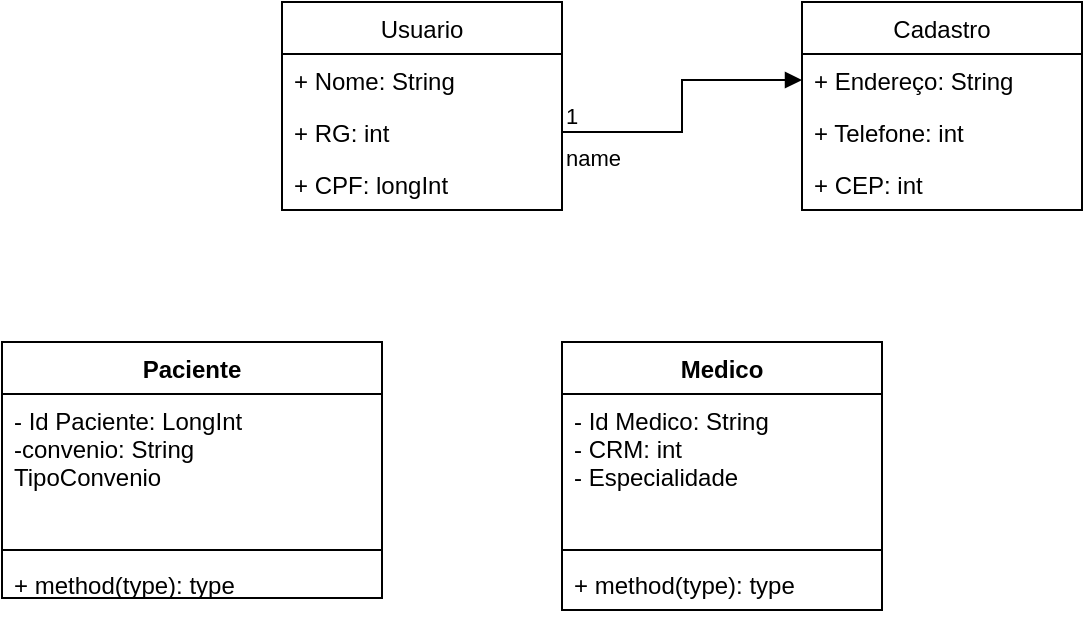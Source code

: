 <mxfile version="20.2.8" type="github">
  <diagram id="Q6nLGQwidlKDTNSOHMaH" name="Página-1">
    <mxGraphModel dx="782" dy="420" grid="1" gridSize="10" guides="1" tooltips="1" connect="1" arrows="1" fold="1" page="1" pageScale="1" pageWidth="827" pageHeight="1169" math="0" shadow="0">
      <root>
        <mxCell id="0" />
        <mxCell id="1" parent="0" />
        <mxCell id="zk8Qj7r-HYcqFxZn4HwA-2" value="Medico" style="swimlane;fontStyle=1;align=center;verticalAlign=top;childLayout=stackLayout;horizontal=1;startSize=26;horizontalStack=0;resizeParent=1;resizeParentMax=0;resizeLast=0;collapsible=1;marginBottom=0;" vertex="1" parent="1">
          <mxGeometry x="340" y="190" width="160" height="134" as="geometry" />
        </mxCell>
        <mxCell id="zk8Qj7r-HYcqFxZn4HwA-3" value="- Id Medico: String&#xa;- CRM: int&#xa;- Especialidade&#xa;" style="text;strokeColor=none;fillColor=none;align=left;verticalAlign=top;spacingLeft=4;spacingRight=4;overflow=hidden;rotatable=0;points=[[0,0.5],[1,0.5]];portConstraint=eastwest;" vertex="1" parent="zk8Qj7r-HYcqFxZn4HwA-2">
          <mxGeometry y="26" width="160" height="74" as="geometry" />
        </mxCell>
        <mxCell id="zk8Qj7r-HYcqFxZn4HwA-4" value="" style="line;strokeWidth=1;fillColor=none;align=left;verticalAlign=middle;spacingTop=-1;spacingLeft=3;spacingRight=3;rotatable=0;labelPosition=right;points=[];portConstraint=eastwest;strokeColor=inherit;" vertex="1" parent="zk8Qj7r-HYcqFxZn4HwA-2">
          <mxGeometry y="100" width="160" height="8" as="geometry" />
        </mxCell>
        <mxCell id="zk8Qj7r-HYcqFxZn4HwA-5" value="+ method(type): type" style="text;strokeColor=none;fillColor=none;align=left;verticalAlign=top;spacingLeft=4;spacingRight=4;overflow=hidden;rotatable=0;points=[[0,0.5],[1,0.5]];portConstraint=eastwest;" vertex="1" parent="zk8Qj7r-HYcqFxZn4HwA-2">
          <mxGeometry y="108" width="160" height="26" as="geometry" />
        </mxCell>
        <mxCell id="zk8Qj7r-HYcqFxZn4HwA-6" value="Usuario" style="swimlane;fontStyle=0;childLayout=stackLayout;horizontal=1;startSize=26;fillColor=none;horizontalStack=0;resizeParent=1;resizeParentMax=0;resizeLast=0;collapsible=1;marginBottom=0;" vertex="1" parent="1">
          <mxGeometry x="200" y="20" width="140" height="104" as="geometry" />
        </mxCell>
        <mxCell id="zk8Qj7r-HYcqFxZn4HwA-7" value="+ Nome: String" style="text;strokeColor=none;fillColor=none;align=left;verticalAlign=top;spacingLeft=4;spacingRight=4;overflow=hidden;rotatable=0;points=[[0,0.5],[1,0.5]];portConstraint=eastwest;" vertex="1" parent="zk8Qj7r-HYcqFxZn4HwA-6">
          <mxGeometry y="26" width="140" height="26" as="geometry" />
        </mxCell>
        <mxCell id="zk8Qj7r-HYcqFxZn4HwA-8" value="+ RG: int" style="text;strokeColor=none;fillColor=none;align=left;verticalAlign=top;spacingLeft=4;spacingRight=4;overflow=hidden;rotatable=0;points=[[0,0.5],[1,0.5]];portConstraint=eastwest;" vertex="1" parent="zk8Qj7r-HYcqFxZn4HwA-6">
          <mxGeometry y="52" width="140" height="26" as="geometry" />
        </mxCell>
        <mxCell id="zk8Qj7r-HYcqFxZn4HwA-9" value="+ CPF: longInt" style="text;strokeColor=none;fillColor=none;align=left;verticalAlign=top;spacingLeft=4;spacingRight=4;overflow=hidden;rotatable=0;points=[[0,0.5],[1,0.5]];portConstraint=eastwest;" vertex="1" parent="zk8Qj7r-HYcqFxZn4HwA-6">
          <mxGeometry y="78" width="140" height="26" as="geometry" />
        </mxCell>
        <UserObject label="Paciente" link="data:image/png;base64,iVBORw0KGgoAAAANSUhEUgAAAAkAAAAJAQMAAADaX5RTAAAABlBMVEV7mr3///+wksspAAAAAnRSTlP/AOW3MEoAAAAdSURBVAgdY9jXwCDDwNDRwHCwgeExmASygSL7GgB12QiqNHZZIwAAAABJRU5ErkJggg==" id="zk8Qj7r-HYcqFxZn4HwA-10">
          <mxCell style="swimlane;fontStyle=1;align=center;verticalAlign=top;childLayout=stackLayout;horizontal=1;startSize=26;horizontalStack=0;resizeParent=1;resizeParentMax=0;resizeLast=0;collapsible=1;marginBottom=0;" vertex="1" parent="1">
            <mxGeometry x="60" y="190" width="190" height="128" as="geometry" />
          </mxCell>
        </UserObject>
        <mxCell id="zk8Qj7r-HYcqFxZn4HwA-11" value="- Id Paciente: LongInt&#xa;-convenio: String&#xa;TipoConvenio&#xa;&#xa;&#xa;" style="text;strokeColor=none;fillColor=none;align=left;verticalAlign=top;spacingLeft=4;spacingRight=4;overflow=hidden;rotatable=0;points=[[0,0.5],[1,0.5]];portConstraint=eastwest;" vertex="1" parent="zk8Qj7r-HYcqFxZn4HwA-10">
          <mxGeometry y="26" width="190" height="74" as="geometry" />
        </mxCell>
        <mxCell id="zk8Qj7r-HYcqFxZn4HwA-12" value="" style="line;strokeWidth=1;fillColor=none;align=left;verticalAlign=middle;spacingTop=-1;spacingLeft=3;spacingRight=3;rotatable=0;labelPosition=right;points=[];portConstraint=eastwest;strokeColor=inherit;" vertex="1" parent="zk8Qj7r-HYcqFxZn4HwA-10">
          <mxGeometry y="100" width="190" height="8" as="geometry" />
        </mxCell>
        <mxCell id="zk8Qj7r-HYcqFxZn4HwA-13" value="+ method(type): type" style="text;strokeColor=none;fillColor=none;align=left;verticalAlign=top;spacingLeft=4;spacingRight=4;overflow=hidden;rotatable=0;points=[[0,0.5],[1,0.5]];portConstraint=eastwest;" vertex="1" parent="zk8Qj7r-HYcqFxZn4HwA-10">
          <mxGeometry y="108" width="190" height="20" as="geometry" />
        </mxCell>
        <mxCell id="zk8Qj7r-HYcqFxZn4HwA-25" value="Cadastro" style="swimlane;fontStyle=0;childLayout=stackLayout;horizontal=1;startSize=26;fillColor=none;horizontalStack=0;resizeParent=1;resizeParentMax=0;resizeLast=0;collapsible=1;marginBottom=0;" vertex="1" parent="1">
          <mxGeometry x="460" y="20" width="140" height="104" as="geometry" />
        </mxCell>
        <mxCell id="zk8Qj7r-HYcqFxZn4HwA-27" value="+ Endereço: String" style="text;strokeColor=none;fillColor=none;align=left;verticalAlign=top;spacingLeft=4;spacingRight=4;overflow=hidden;rotatable=0;points=[[0,0.5],[1,0.5]];portConstraint=eastwest;" vertex="1" parent="zk8Qj7r-HYcqFxZn4HwA-25">
          <mxGeometry y="26" width="140" height="26" as="geometry" />
        </mxCell>
        <mxCell id="zk8Qj7r-HYcqFxZn4HwA-26" value="+ Telefone: int" style="text;strokeColor=none;fillColor=none;align=left;verticalAlign=top;spacingLeft=4;spacingRight=4;overflow=hidden;rotatable=0;points=[[0,0.5],[1,0.5]];portConstraint=eastwest;" vertex="1" parent="zk8Qj7r-HYcqFxZn4HwA-25">
          <mxGeometry y="52" width="140" height="26" as="geometry" />
        </mxCell>
        <mxCell id="zk8Qj7r-HYcqFxZn4HwA-28" value="+ CEP: int" style="text;strokeColor=none;fillColor=none;align=left;verticalAlign=top;spacingLeft=4;spacingRight=4;overflow=hidden;rotatable=0;points=[[0,0.5],[1,0.5]];portConstraint=eastwest;" vertex="1" parent="zk8Qj7r-HYcqFxZn4HwA-25">
          <mxGeometry y="78" width="140" height="26" as="geometry" />
        </mxCell>
        <mxCell id="zk8Qj7r-HYcqFxZn4HwA-29" value="name" style="endArrow=block;endFill=1;html=1;edgeStyle=orthogonalEdgeStyle;align=left;verticalAlign=top;rounded=0;entryX=0;entryY=0.5;entryDx=0;entryDy=0;exitX=1;exitY=0.5;exitDx=0;exitDy=0;" edge="1" parent="1" source="zk8Qj7r-HYcqFxZn4HwA-8" target="zk8Qj7r-HYcqFxZn4HwA-27">
          <mxGeometry x="-1" relative="1" as="geometry">
            <mxPoint x="300" y="160" as="sourcePoint" />
            <mxPoint x="460" y="160" as="targetPoint" />
          </mxGeometry>
        </mxCell>
        <mxCell id="zk8Qj7r-HYcqFxZn4HwA-30" value="1" style="edgeLabel;resizable=0;html=1;align=left;verticalAlign=bottom;" connectable="0" vertex="1" parent="zk8Qj7r-HYcqFxZn4HwA-29">
          <mxGeometry x="-1" relative="1" as="geometry" />
        </mxCell>
      </root>
    </mxGraphModel>
  </diagram>
</mxfile>
